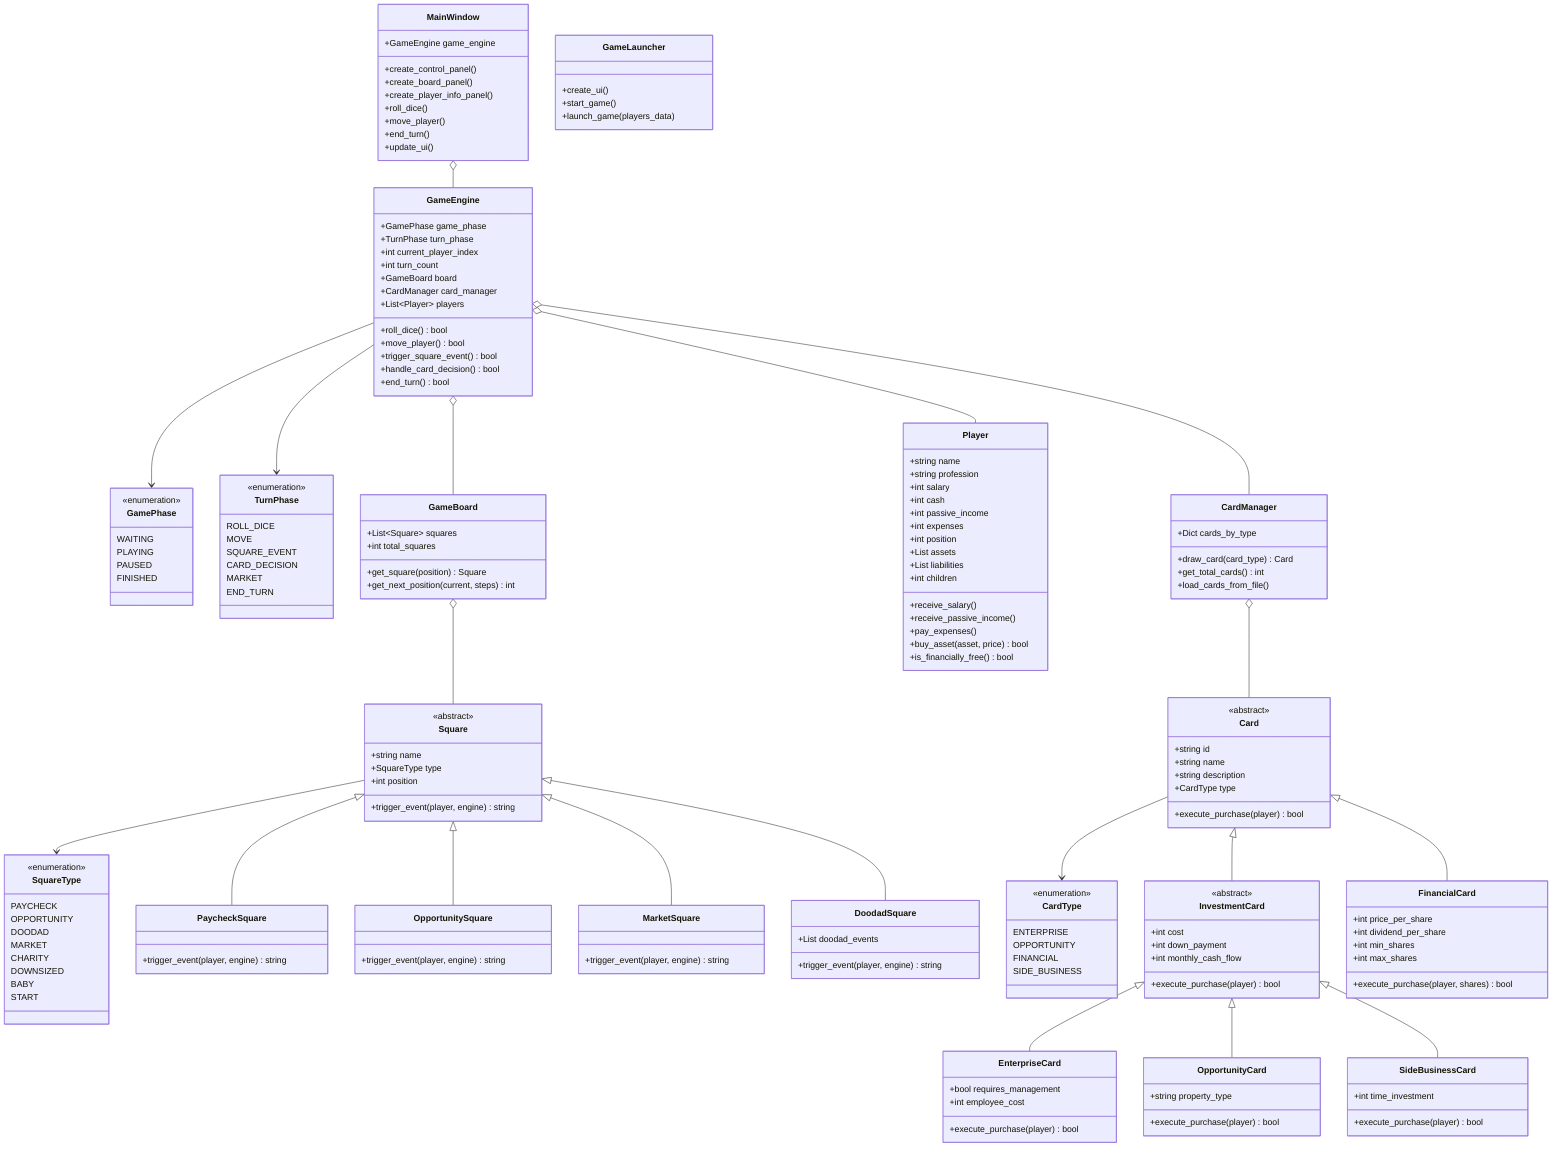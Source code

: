 classDiagram
    %% 游戏引擎相关类
    class GameEngine {
        +GamePhase game_phase
        +TurnPhase turn_phase
        +int current_player_index
        +int turn_count
        +GameBoard board
        +CardManager card_manager
        +List~Player~ players
        +roll_dice() bool
        +move_player() bool
        +trigger_square_event() bool
        +handle_card_decision() bool
        +end_turn() bool
    }

    class GamePhase {
        <<enumeration>>
        WAITING
        PLAYING
        PAUSED
        FINISHED
    }

    class TurnPhase {
        <<enumeration>>
        ROLL_DICE
        MOVE
        SQUARE_EVENT
        CARD_DECISION
        MARKET
        END_TURN
    }

    %% 棋盘相关类
    class GameBoard {
        +List~Square~ squares
        +int total_squares
        +get_square(position) Square
        +get_next_position(current, steps) int
    }

    class Square {
        <<abstract>>
        +string name
        +SquareType type
        +int position
        +trigger_event(player, engine) string
    }

    class SquareType {
        <<enumeration>>
        PAYCHECK
        OPPORTUNITY
        DOODAD
        MARKET
        CHARITY
        DOWNSIZED
        BABY
        START
    }

    %% 具体格子类
    class PaycheckSquare {
        +trigger_event(player, engine) string
    }

    class OpportunitySquare {
        +trigger_event(player, engine) string
    }

    class MarketSquare {
        +trigger_event(player, engine) string
    }

    class DoodadSquare {
        +List doodad_events
        +trigger_event(player, engine) string
    }

    %% 玩家相关类
    class Player {
        +string name
        +string profession
        +int salary
        +int cash
        +int passive_income
        +int expenses
        +int position
        +List assets
        +List liabilities
        +int children
        +receive_salary()
        +receive_passive_income()
        +pay_expenses()
        +buy_asset(asset, price) bool
        +is_financially_free() bool
    }

    %% 卡片相关类
    class CardManager {
        +Dict cards_by_type
        +draw_card(card_type) Card
        +get_total_cards() int
        +load_cards_from_file()
    }

    class Card {
        <<abstract>>
        +string id
        +string name
        +string description
        +CardType type
        +execute_purchase(player) bool
    }

    class CardType {
        <<enumeration>>
        ENTERPRISE
        OPPORTUNITY
        FINANCIAL
        SIDE_BUSINESS
    }

    %% 具体卡片类
    class InvestmentCard {
        <<abstract>>
        +int cost
        +int down_payment
        +int monthly_cash_flow
        +execute_purchase(player) bool
    }

    class EnterpriseCard {
        +bool requires_management
        +int employee_cost
        +execute_purchase(player) bool
    }

    class OpportunityCard {
        +string property_type
        +execute_purchase(player) bool
    }

    class SideBusinessCard {
        +int time_investment
        +execute_purchase(player) bool
    }

    class FinancialCard {
        +int price_per_share
        +int dividend_per_share
        +int min_shares
        +int max_shares
        +execute_purchase(player, shares) bool
    }

    %% UI相关类
    class MainWindow {
        +GameEngine game_engine
        +create_control_panel()
        +create_board_panel()
        +create_player_info_panel()
        +roll_dice()
        +move_player()
        +end_turn()
        +update_ui()
    }

    class GameLauncher {
        +create_ui()
        +start_game()
        +launch_game(players_data)
    }

    %% 继承关系
    Square <|-- PaycheckSquare
    Square <|-- OpportunitySquare
    Square <|-- MarketSquare
    Square <|-- DoodadSquare
    
    Card <|-- InvestmentCard
    Card <|-- FinancialCard
    InvestmentCard <|-- EnterpriseCard
    InvestmentCard <|-- OpportunityCard
    InvestmentCard <|-- SideBusinessCard

    %% 组合关系
    GameEngine o-- GameBoard
    GameEngine o-- CardManager
    GameEngine o-- Player
    GameEngine --> GamePhase
    GameEngine --> TurnPhase
    
    GameBoard o-- Square
    Square --> SquareType
    
    CardManager o-- Card
    Card --> CardType
    
    MainWindow o-- GameEngine